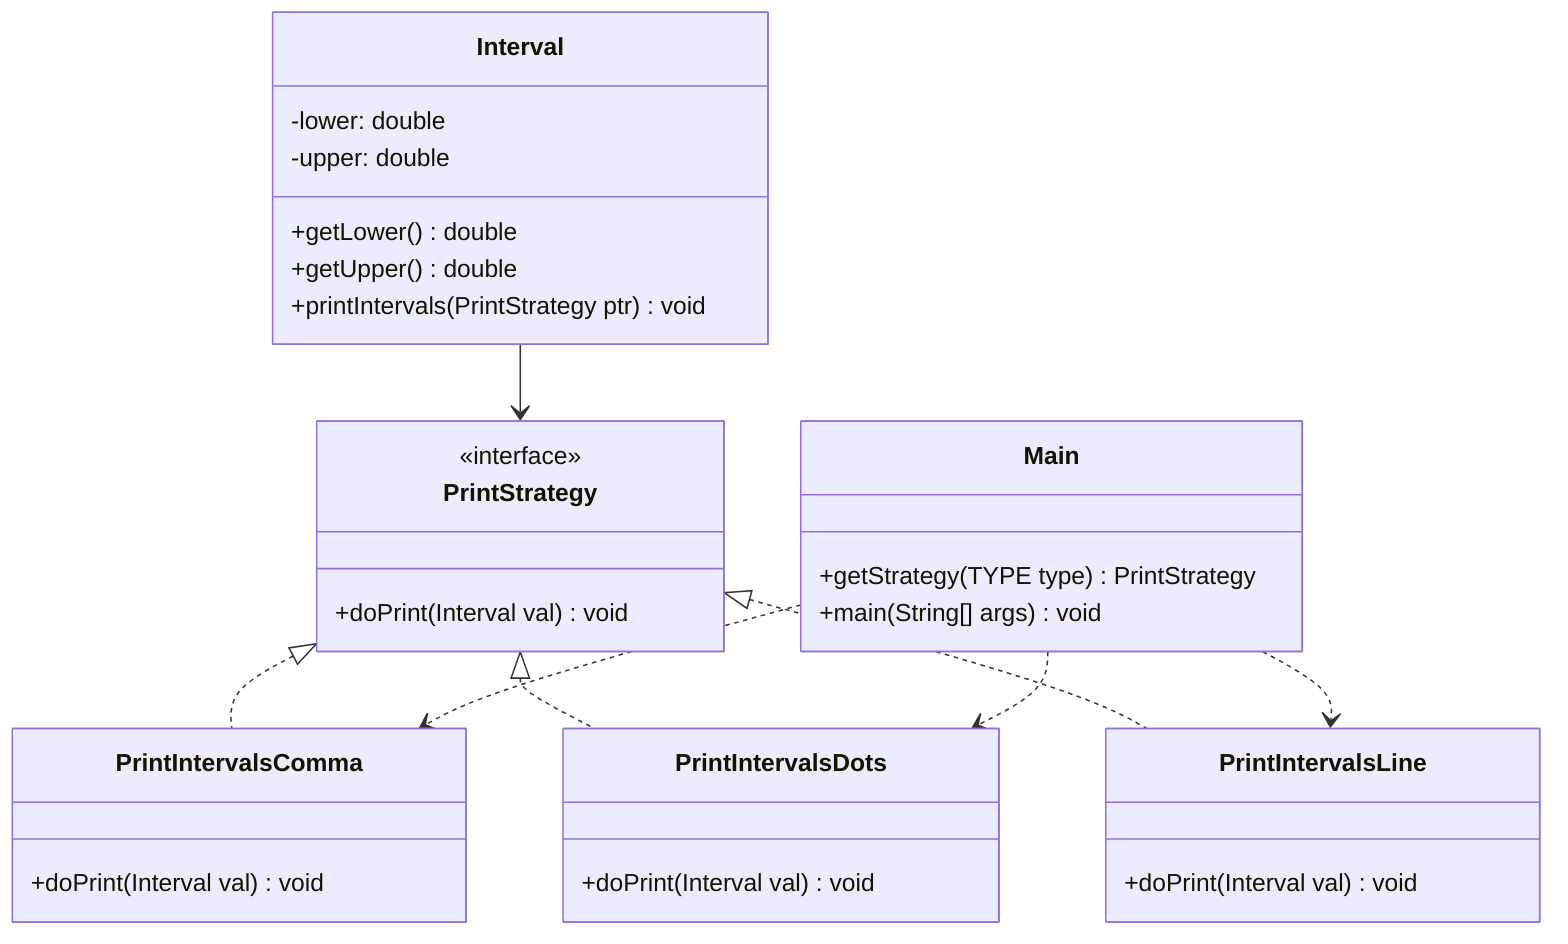 classDiagram
%% 正确定义接口的方式
    class PrintStrategy {
        <<interface>>
        +doPrint(Interval val) void
    }

%% 具体类定义
    class PrintIntervalsComma {
        +doPrint(Interval val) void
    }

    class PrintIntervalsDots {
        +doPrint(Interval val) void
    }

    class PrintIntervalsLine {
        +doPrint(Interval val) void
    }

%% 其他类
    class Interval {
        -lower: double
        -upper: double
        +getLower() double
        +getUpper() double
        +printIntervals(PrintStrategy ptr) void
    }

    class Main {
        +getStrategy(TYPE type) PrintStrategy
        +main(String[] args) void
    }

%% 类关系
    PrintStrategy <|.. PrintIntervalsComma
    PrintStrategy <|.. PrintIntervalsDots
    PrintStrategy <|.. PrintIntervalsLine
    Interval --> PrintStrategy
    Main ..> PrintIntervalsComma
    Main ..> PrintIntervalsDots
    Main ..> PrintIntervalsLine